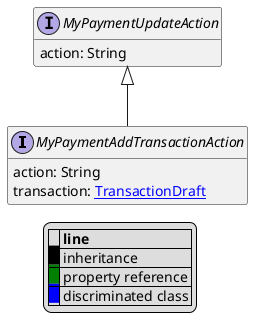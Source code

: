 @startuml

hide empty fields
hide empty methods
legend
|= |= line |
|<back:black>   </back>| inheritance |
|<back:green>   </back>| property reference |
|<back:blue>   </back>| discriminated class |
endlegend
interface MyPaymentAddTransactionAction [[MyPaymentAddTransactionAction.svg]] extends MyPaymentUpdateAction {
    action: String
    transaction: [[TransactionDraft.svg TransactionDraft]]
}
interface MyPaymentUpdateAction [[MyPaymentUpdateAction.svg]]  {
    action: String
}





@enduml
